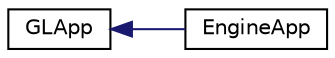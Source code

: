 digraph "Graphical Class Hierarchy"
{
  edge [fontname="Helvetica",fontsize="10",labelfontname="Helvetica",labelfontsize="10"];
  node [fontname="Helvetica",fontsize="10",shape=record];
  rankdir="LR";
  Node0 [label="GLApp",height=0.2,width=0.4,color="black", fillcolor="white", style="filled",URL="$class_g_l_app.html"];
  Node0 -> Node1 [dir="back",color="midnightblue",fontsize="10",style="solid",fontname="Helvetica"];
  Node1 [label="EngineApp",height=0.2,width=0.4,color="black", fillcolor="white", style="filled",URL="$class_engine_app.html"];
}

